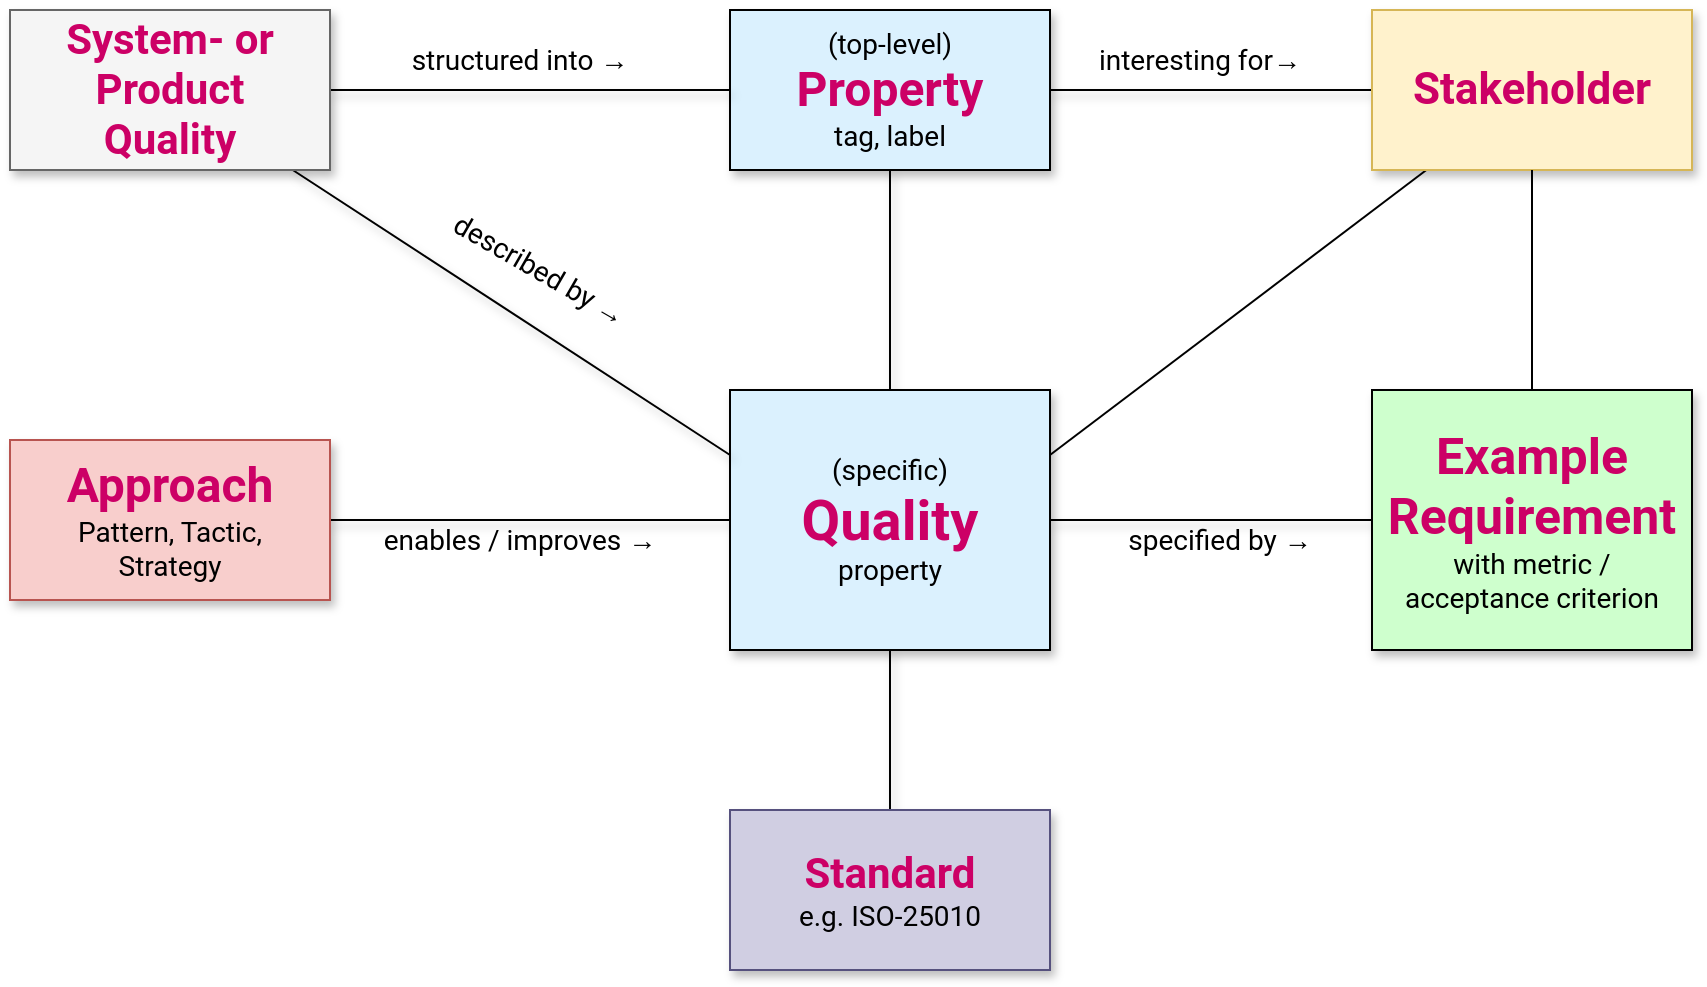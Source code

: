 <mxfile version="27.0.9" pages="2">
  <diagram name="Q42 Meta Model" id="cULiAE64kOLHnHZs_wdY">
    <mxGraphModel dx="1422" dy="823" grid="1" gridSize="10" guides="1" tooltips="1" connect="1" arrows="1" fold="1" page="1" pageScale="1" pageWidth="1169" pageHeight="827" math="0" shadow="0">
      <root>
        <mxCell id="0" />
        <mxCell id="1" parent="0" />
        <mxCell id="bslqSTpE_m5JZVY4g9k7-14" style="edgeStyle=orthogonalEdgeStyle;rounded=0;orthogonalLoop=1;jettySize=auto;html=1;entryX=0;entryY=0.5;entryDx=0;entryDy=0;endArrow=none;startFill=0;fontFamily=Roboto;shadow=1;" parent="1" source="bslqSTpE_m5JZVY4g9k7-1" target="bslqSTpE_m5JZVY4g9k7-3" edge="1">
          <mxGeometry relative="1" as="geometry" />
        </mxCell>
        <mxCell id="bslqSTpE_m5JZVY4g9k7-16" style="edgeStyle=orthogonalEdgeStyle;rounded=0;orthogonalLoop=1;jettySize=auto;html=1;endArrow=none;startFill=0;shadow=1;" parent="1" source="bslqSTpE_m5JZVY4g9k7-1" target="bslqSTpE_m5JZVY4g9k7-2" edge="1">
          <mxGeometry relative="1" as="geometry" />
        </mxCell>
        <mxCell id="bslqSTpE_m5JZVY4g9k7-1" value="&lt;font style=&quot;font-size: 14px;&quot;&gt;(top-level)&lt;/font&gt;&lt;div&gt;&lt;font style=&quot;font-size: 24px; color: rgb(204, 0, 102);&quot;&gt;&lt;b&gt;Property&lt;/b&gt;&lt;/font&gt;&lt;/div&gt;&lt;div&gt;&lt;font style=&quot;font-size: 14px;&quot;&gt;tag, label&lt;/font&gt;&lt;/div&gt;" style="rounded=0;whiteSpace=wrap;html=1;fillColor=light-dark(#dbf1fe, #ededed);fontFamily=Roboto;shadow=1;" parent="1" vertex="1">
          <mxGeometry x="560" y="120" width="160" height="80" as="geometry" />
        </mxCell>
        <mxCell id="bslqSTpE_m5JZVY4g9k7-10" style="rounded=0;orthogonalLoop=1;jettySize=auto;html=1;entryX=0;entryY=0.5;entryDx=0;entryDy=0;endArrow=none;startFill=0;fontFamily=Roboto;shadow=1;" parent="1" source="bslqSTpE_m5JZVY4g9k7-2" target="bslqSTpE_m5JZVY4g9k7-6" edge="1">
          <mxGeometry relative="1" as="geometry" />
        </mxCell>
        <mxCell id="bslqSTpE_m5JZVY4g9k7-13" style="edgeStyle=orthogonalEdgeStyle;rounded=0;orthogonalLoop=1;jettySize=auto;html=1;endArrow=none;startFill=0;fontFamily=Roboto;shadow=1;" parent="1" source="bslqSTpE_m5JZVY4g9k7-2" target="bslqSTpE_m5JZVY4g9k7-8" edge="1">
          <mxGeometry relative="1" as="geometry" />
        </mxCell>
        <mxCell id="bslqSTpE_m5JZVY4g9k7-15" style="edgeStyle=orthogonalEdgeStyle;rounded=0;orthogonalLoop=1;jettySize=auto;html=1;endArrow=none;startFill=0;fontFamily=Roboto;shadow=1;" parent="1" source="bslqSTpE_m5JZVY4g9k7-2" target="bslqSTpE_m5JZVY4g9k7-7" edge="1">
          <mxGeometry relative="1" as="geometry" />
        </mxCell>
        <mxCell id="bslqSTpE_m5JZVY4g9k7-2" value="&lt;div&gt;&lt;font style=&quot;font-size: 14px;&quot;&gt;(specific)&lt;/font&gt;&lt;/div&gt;&lt;font style=&quot;color: rgb(204, 0, 102); font-size: 28px;&quot;&gt;&lt;b style=&quot;&quot;&gt;Quality&lt;/b&gt;&lt;/font&gt;&lt;div&gt;&lt;font style=&quot;font-size: 14px;&quot;&gt;property&lt;/font&gt;&lt;/div&gt;" style="rounded=0;whiteSpace=wrap;html=1;fillColor=#DBF1FE;fontFamily=Roboto;shadow=1;" parent="1" vertex="1">
          <mxGeometry x="560" y="310" width="160" height="130" as="geometry" />
        </mxCell>
        <mxCell id="bslqSTpE_m5JZVY4g9k7-17" style="rounded=0;orthogonalLoop=1;jettySize=auto;html=1;endArrow=none;startFill=0;entryX=1;entryY=0.25;entryDx=0;entryDy=0;" parent="1" source="bslqSTpE_m5JZVY4g9k7-3" target="bslqSTpE_m5JZVY4g9k7-2" edge="1">
          <mxGeometry relative="1" as="geometry" />
        </mxCell>
        <mxCell id="bslqSTpE_m5JZVY4g9k7-3" value="&lt;font style=&quot;font-size: 22px; color: rgb(204, 0, 102);&quot;&gt;&lt;b style=&quot;&quot;&gt;Stakeholder&lt;/b&gt;&lt;/font&gt;" style="rounded=0;whiteSpace=wrap;html=1;fontFamily=Roboto;fillColor=#fff2cc;strokeColor=#d6b656;shadow=1;" parent="1" vertex="1">
          <mxGeometry x="881" y="120" width="160" height="80" as="geometry" />
        </mxCell>
        <mxCell id="bslqSTpE_m5JZVY4g9k7-11" style="edgeStyle=orthogonalEdgeStyle;rounded=0;orthogonalLoop=1;jettySize=auto;html=1;endArrow=none;startFill=0;fontFamily=Roboto;shadow=1;" parent="1" source="bslqSTpE_m5JZVY4g9k7-4" target="bslqSTpE_m5JZVY4g9k7-1" edge="1">
          <mxGeometry relative="1" as="geometry" />
        </mxCell>
        <mxCell id="bslqSTpE_m5JZVY4g9k7-12" style="rounded=0;orthogonalLoop=1;jettySize=auto;html=1;entryX=0;entryY=0.25;entryDx=0;entryDy=0;endArrow=none;startFill=0;fontFamily=Roboto;shadow=1;" parent="1" source="bslqSTpE_m5JZVY4g9k7-4" target="bslqSTpE_m5JZVY4g9k7-2" edge="1">
          <mxGeometry relative="1" as="geometry" />
        </mxCell>
        <mxCell id="bslqSTpE_m5JZVY4g9k7-4" value="&lt;font style=&quot;color: rgb(204, 0, 102);&quot;&gt;System- or&lt;/font&gt;&lt;div&gt;&lt;font style=&quot;color: rgb(204, 0, 102);&quot;&gt;Product&lt;/font&gt;&lt;/div&gt;&lt;div&gt;&lt;font style=&quot;color: rgb(204, 0, 102);&quot;&gt;Quality&lt;/font&gt;&lt;/div&gt;" style="rounded=0;whiteSpace=wrap;html=1;fontFamily=Roboto;fillColor=#f5f5f5;fontColor=#333333;strokeColor=#666666;fontSize=21;fontStyle=1;shadow=1;" parent="1" vertex="1">
          <mxGeometry x="200" y="120" width="160" height="80" as="geometry" />
        </mxCell>
        <mxCell id="bslqSTpE_m5JZVY4g9k7-6" value="&lt;div&gt;&lt;b style=&quot;color: rgb(204, 0, 102); background-color: transparent;&quot;&gt;&lt;font style=&quot;font-size: 25px;&quot;&gt;Example&lt;/font&gt;&lt;/b&gt;&lt;/div&gt;&lt;div&gt;&lt;font color=&quot;#cc0066&quot;&gt;&lt;b style=&quot;&quot;&gt;&lt;font style=&quot;font-size: 25px;&quot;&gt;Requirement&lt;/font&gt;&lt;br&gt;&lt;/b&gt;&lt;/font&gt;&lt;div&gt;&lt;font style=&quot;font-size: 14px;&quot;&gt;with metric /&lt;/font&gt;&lt;/div&gt;&lt;/div&gt;&lt;div&gt;&lt;font style=&quot;font-size: 14px;&quot;&gt;acceptance criterion&lt;/font&gt;&lt;/div&gt;" style="rounded=0;whiteSpace=wrap;html=1;fillColor=light-dark(#ceffcd, #ededed);fontFamily=Roboto;shadow=1;" parent="1" vertex="1">
          <mxGeometry x="881" y="310" width="160" height="130" as="geometry" />
        </mxCell>
        <mxCell id="bslqSTpE_m5JZVY4g9k7-7" value="&lt;font style=&quot;font-size: 21px; color: rgb(204, 0, 102);&quot;&gt;&lt;b style=&quot;&quot;&gt;Standard&lt;/b&gt;&lt;/font&gt;&lt;span style=&quot;font-size: 14px; background-color: transparent; color: light-dark(rgb(0, 0, 0), rgb(255, 255, 255));&quot;&gt;&lt;br&gt;e.g. ISO-25010&lt;/span&gt;" style="rounded=0;whiteSpace=wrap;html=1;fontFamily=Roboto;fillColor=#d0cee2;strokeColor=#56517e;shadow=1;" parent="1" vertex="1">
          <mxGeometry x="560" y="520" width="160" height="80" as="geometry" />
        </mxCell>
        <mxCell id="bslqSTpE_m5JZVY4g9k7-8" value="&lt;font style=&quot;font-size: 24px; color: rgb(204, 0, 102);&quot;&gt;&lt;b&gt;Approach&lt;/b&gt;&lt;/font&gt;&lt;div&gt;&lt;font style=&quot;font-size: 14px;&quot;&gt;Pattern, Tactic,&lt;/font&gt;&lt;/div&gt;&lt;div&gt;&lt;font style=&quot;font-size: 14px;&quot;&gt;Strategy&lt;/font&gt;&lt;/div&gt;" style="rounded=0;whiteSpace=wrap;html=1;fontFamily=Roboto;fillColor=#f8cecc;strokeColor=#b85450;shadow=1;" parent="1" vertex="1">
          <mxGeometry x="200" y="335" width="160" height="80" as="geometry" />
        </mxCell>
        <mxCell id="bslqSTpE_m5JZVY4g9k7-18" style="rounded=0;orthogonalLoop=1;jettySize=auto;html=1;endArrow=none;startFill=0;entryX=0.5;entryY=0;entryDx=0;entryDy=0;exitX=0.5;exitY=1;exitDx=0;exitDy=0;" parent="1" source="bslqSTpE_m5JZVY4g9k7-3" target="bslqSTpE_m5JZVY4g9k7-6" edge="1">
          <mxGeometry relative="1" as="geometry">
            <mxPoint x="925" y="210" as="sourcePoint" />
            <mxPoint x="771" y="345" as="targetPoint" />
          </mxGeometry>
        </mxCell>
        <mxCell id="bslqSTpE_m5JZVY4g9k7-20" value="&lt;p class=&quot;p1&quot; style=&quot;margin: 0px; font-variant-numeric: normal; font-variant-east-asian: normal; font-variant-alternates: normal; font-size-adjust: none; font-kerning: auto; font-optical-sizing: auto; font-feature-settings: normal; font-variation-settings: normal; font-variant-position: normal; font-variant-emoji: normal; font-stretch: normal; line-height: normal;&quot;&gt;&lt;font style=&quot;font-size: 14px;&quot;&gt;interesting for→&lt;/font&gt;&lt;/p&gt;" style="text;html=1;align=center;verticalAlign=middle;whiteSpace=wrap;rounded=0;fontFamily=Roboto;" parent="1" vertex="1">
          <mxGeometry x="730" y="130" width="130" height="30" as="geometry" />
        </mxCell>
        <mxCell id="bslqSTpE_m5JZVY4g9k7-21" value="&lt;p class=&quot;p1&quot; style=&quot;margin: 0px; font-variant-numeric: normal; font-variant-east-asian: normal; font-variant-alternates: normal; font-size-adjust: none; font-kerning: auto; font-optical-sizing: auto; font-feature-settings: normal; font-variation-settings: normal; font-variant-position: normal; font-variant-emoji: normal; font-stretch: normal; line-height: normal;&quot;&gt;&lt;font style=&quot;font-size: 14px;&quot;&gt;structured into →&lt;/font&gt;&lt;/p&gt;" style="text;html=1;align=center;verticalAlign=middle;whiteSpace=wrap;rounded=0;fontFamily=Roboto;" parent="1" vertex="1">
          <mxGeometry x="390" y="130" width="130" height="30" as="geometry" />
        </mxCell>
        <mxCell id="bslqSTpE_m5JZVY4g9k7-22" value="&lt;p class=&quot;p1&quot; style=&quot;margin: 0px; font-variant-numeric: normal; font-variant-east-asian: normal; font-variant-alternates: normal; font-size-adjust: none; font-kerning: auto; font-optical-sizing: auto; font-feature-settings: normal; font-variation-settings: normal; font-variant-position: normal; font-variant-emoji: normal; font-stretch: normal; line-height: normal;&quot;&gt;&lt;font style=&quot;font-size: 14px;&quot;&gt;described by →&lt;/font&gt;&lt;/p&gt;" style="text;html=1;align=center;verticalAlign=middle;whiteSpace=wrap;rounded=0;fontFamily=Roboto;rotation=30;" parent="1" vertex="1">
          <mxGeometry x="400" y="240" width="130" height="20" as="geometry" />
        </mxCell>
        <mxCell id="clB7HIuaLna0Y5BmBfF5-1" value="&lt;p class=&quot;p1&quot; style=&quot;margin: 0px; font-variant-numeric: normal; font-variant-east-asian: normal; font-variant-alternates: normal; font-size-adjust: none; font-kerning: auto; font-optical-sizing: auto; font-feature-settings: normal; font-variation-settings: normal; font-variant-position: normal; font-variant-emoji: normal; font-stretch: normal; line-height: normal;&quot;&gt;&lt;font style=&quot;font-size: 14px;&quot;&gt;specified by →&lt;/font&gt;&lt;/p&gt;" style="text;html=1;align=center;verticalAlign=middle;whiteSpace=wrap;rounded=0;fontFamily=Roboto;" vertex="1" parent="1">
          <mxGeometry x="740" y="370" width="130" height="30" as="geometry" />
        </mxCell>
        <mxCell id="clB7HIuaLna0Y5BmBfF5-2" value="&lt;p class=&quot;p1&quot; style=&quot;margin: 0px; font-variant-numeric: normal; font-variant-east-asian: normal; font-variant-alternates: normal; font-size-adjust: none; font-kerning: auto; font-optical-sizing: auto; font-feature-settings: normal; font-variation-settings: normal; font-variant-position: normal; font-variant-emoji: normal; font-stretch: normal; line-height: normal;&quot;&gt;&lt;font style=&quot;font-size: 14px;&quot;&gt;enables / improves →&lt;/font&gt;&lt;/p&gt;" style="text;html=1;align=center;verticalAlign=middle;whiteSpace=wrap;rounded=0;fontFamily=Roboto;" vertex="1" parent="1">
          <mxGeometry x="380" y="370" width="150" height="30" as="geometry" />
        </mxCell>
      </root>
    </mxGraphModel>
  </diagram>
  <diagram name="Q42 Meta Model - centered" id="bCCqn5V5VFbxqNnXiY7Y">
    <mxGraphModel dx="2591" dy="823" grid="1" gridSize="10" guides="1" tooltips="1" connect="1" arrows="1" fold="1" page="1" pageScale="1" pageWidth="1169" pageHeight="827" math="0" shadow="0">
      <root>
        <mxCell id="E7Qkh1qQ3fL24t5s4WqB-0" />
        <mxCell id="E7Qkh1qQ3fL24t5s4WqB-1" parent="E7Qkh1qQ3fL24t5s4WqB-0" />
        <mxCell id="E7Qkh1qQ3fL24t5s4WqB-2" style="edgeStyle=orthogonalEdgeStyle;rounded=0;orthogonalLoop=1;jettySize=auto;html=1;entryX=0;entryY=0.5;entryDx=0;entryDy=0;endArrow=none;startFill=0;fontFamily=Roboto;shadow=1;" edge="1" parent="E7Qkh1qQ3fL24t5s4WqB-1" source="E7Qkh1qQ3fL24t5s4WqB-4" target="E7Qkh1qQ3fL24t5s4WqB-10">
          <mxGeometry relative="1" as="geometry" />
        </mxCell>
        <mxCell id="E7Qkh1qQ3fL24t5s4WqB-3" style="edgeStyle=orthogonalEdgeStyle;rounded=0;orthogonalLoop=1;jettySize=auto;html=1;endArrow=none;startFill=0;shadow=1;" edge="1" parent="E7Qkh1qQ3fL24t5s4WqB-1" source="E7Qkh1qQ3fL24t5s4WqB-4" target="E7Qkh1qQ3fL24t5s4WqB-8">
          <mxGeometry relative="1" as="geometry" />
        </mxCell>
        <mxCell id="E7Qkh1qQ3fL24t5s4WqB-4" value="&lt;font style=&quot;font-size: 14px;&quot;&gt;(top-level)&lt;/font&gt;&lt;div&gt;&lt;font style=&quot;font-size: 24px; color: rgb(204, 0, 102);&quot;&gt;&lt;b&gt;Property&lt;/b&gt;&lt;/font&gt;&lt;/div&gt;&lt;div&gt;&lt;font style=&quot;font-size: 14px;&quot;&gt;tag, label&lt;/font&gt;&lt;/div&gt;" style="rounded=0;whiteSpace=wrap;html=1;fillColor=light-dark(#dbf1fe, #ededed);fontFamily=Roboto;shadow=1;" vertex="1" parent="E7Qkh1qQ3fL24t5s4WqB-1">
          <mxGeometry x="560" y="120" width="160" height="80" as="geometry" />
        </mxCell>
        <mxCell id="E7Qkh1qQ3fL24t5s4WqB-5" style="rounded=0;orthogonalLoop=1;jettySize=auto;html=1;entryX=0;entryY=0.5;entryDx=0;entryDy=0;endArrow=none;startFill=0;fontFamily=Roboto;shadow=1;" edge="1" parent="E7Qkh1qQ3fL24t5s4WqB-1" source="E7Qkh1qQ3fL24t5s4WqB-8" target="E7Qkh1qQ3fL24t5s4WqB-14">
          <mxGeometry relative="1" as="geometry" />
        </mxCell>
        <mxCell id="E7Qkh1qQ3fL24t5s4WqB-6" style="edgeStyle=orthogonalEdgeStyle;rounded=0;orthogonalLoop=1;jettySize=auto;html=1;endArrow=none;startFill=0;fontFamily=Roboto;shadow=1;" edge="1" parent="E7Qkh1qQ3fL24t5s4WqB-1" source="E7Qkh1qQ3fL24t5s4WqB-8" target="E7Qkh1qQ3fL24t5s4WqB-16">
          <mxGeometry relative="1" as="geometry" />
        </mxCell>
        <mxCell id="E7Qkh1qQ3fL24t5s4WqB-7" style="rounded=0;orthogonalLoop=1;jettySize=auto;html=1;endArrow=none;startFill=0;fontFamily=Roboto;shadow=1;" edge="1" parent="E7Qkh1qQ3fL24t5s4WqB-1" source="E7Qkh1qQ3fL24t5s4WqB-8" target="E7Qkh1qQ3fL24t5s4WqB-15">
          <mxGeometry relative="1" as="geometry" />
        </mxCell>
        <mxCell id="E7Qkh1qQ3fL24t5s4WqB-8" value="&lt;div&gt;&lt;font style=&quot;font-size: 14px;&quot;&gt;(specific)&lt;/font&gt;&lt;/div&gt;&lt;font style=&quot;color: rgb(204, 0, 102); font-size: 28px;&quot;&gt;&lt;b style=&quot;&quot;&gt;Quality&lt;/b&gt;&lt;/font&gt;&lt;div&gt;&lt;font style=&quot;font-size: 17px;&quot;&gt;property&lt;/font&gt;&lt;/div&gt;" style="rounded=0;whiteSpace=wrap;html=1;fillColor=#DBF1FE;fontFamily=Roboto;shadow=1;" vertex="1" parent="E7Qkh1qQ3fL24t5s4WqB-1">
          <mxGeometry x="280" y="461" width="160" height="130" as="geometry" />
        </mxCell>
        <mxCell id="E7Qkh1qQ3fL24t5s4WqB-10" value="&lt;font style=&quot;font-size: 22px; color: rgb(204, 0, 102);&quot;&gt;&lt;b style=&quot;&quot;&gt;Stakeholder&lt;/b&gt;&lt;/font&gt;" style="rounded=0;whiteSpace=wrap;html=1;fontFamily=Roboto;fillColor=#fff2cc;strokeColor=#d6b656;shadow=1;" vertex="1" parent="E7Qkh1qQ3fL24t5s4WqB-1">
          <mxGeometry x="858" y="120" width="160" height="80" as="geometry" />
        </mxCell>
        <mxCell id="E7Qkh1qQ3fL24t5s4WqB-11" style="edgeStyle=orthogonalEdgeStyle;rounded=0;orthogonalLoop=1;jettySize=auto;html=1;endArrow=none;startFill=0;fontFamily=Roboto;shadow=1;" edge="1" parent="E7Qkh1qQ3fL24t5s4WqB-1" source="E7Qkh1qQ3fL24t5s4WqB-13" target="E7Qkh1qQ3fL24t5s4WqB-4">
          <mxGeometry relative="1" as="geometry" />
        </mxCell>
        <mxCell id="E7Qkh1qQ3fL24t5s4WqB-12" style="rounded=0;orthogonalLoop=1;jettySize=auto;html=1;endArrow=none;startFill=0;fontFamily=Roboto;shadow=1;" edge="1" parent="E7Qkh1qQ3fL24t5s4WqB-1" source="E7Qkh1qQ3fL24t5s4WqB-13" target="E7Qkh1qQ3fL24t5s4WqB-8">
          <mxGeometry relative="1" as="geometry" />
        </mxCell>
        <mxCell id="E7Qkh1qQ3fL24t5s4WqB-13" value="&lt;font style=&quot;color: rgb(204, 0, 102);&quot;&gt;System- or&lt;/font&gt;&lt;div&gt;&lt;font style=&quot;color: rgb(204, 0, 102);&quot;&gt;Product&lt;/font&gt;&lt;/div&gt;&lt;div&gt;&lt;font style=&quot;color: rgb(204, 0, 102); font-size: 28px;&quot;&gt;Quality&lt;/font&gt;&lt;/div&gt;" style="rounded=0;whiteSpace=wrap;html=1;fontFamily=Roboto;fillColor=#f5f5f5;fontColor=#333333;strokeColor=#666666;fontSize=21;fontStyle=1;shadow=1;" vertex="1" parent="E7Qkh1qQ3fL24t5s4WqB-1">
          <mxGeometry x="560" y="256" width="160" height="90" as="geometry" />
        </mxCell>
        <mxCell id="E7Qkh1qQ3fL24t5s4WqB-14" value="&lt;div&gt;&lt;b style=&quot;color: rgb(204, 0, 102); background-color: transparent;&quot;&gt;&lt;font style=&quot;font-size: 25px;&quot;&gt;Example&lt;/font&gt;&lt;/b&gt;&lt;/div&gt;&lt;div&gt;&lt;font color=&quot;#cc0066&quot;&gt;&lt;b style=&quot;&quot;&gt;&lt;font style=&quot;font-size: 25px;&quot;&gt;Requirement&lt;/font&gt;&lt;br&gt;&lt;/b&gt;&lt;/font&gt;&lt;div&gt;&lt;font style=&quot;font-size: 14px;&quot;&gt;with metric /&lt;/font&gt;&lt;/div&gt;&lt;/div&gt;&lt;div&gt;&lt;font style=&quot;font-size: 14px;&quot;&gt;acceptance criterion&lt;/font&gt;&lt;/div&gt;" style="rounded=0;whiteSpace=wrap;html=1;fillColor=light-dark(#ceffcd, #ededed);fontFamily=Roboto;shadow=1;" vertex="1" parent="E7Qkh1qQ3fL24t5s4WqB-1">
          <mxGeometry x="858" y="461" width="160" height="130" as="geometry" />
        </mxCell>
        <mxCell id="E7Qkh1qQ3fL24t5s4WqB-15" value="&lt;font style=&quot;font-size: 21px; color: rgb(204, 0, 102);&quot;&gt;&lt;b style=&quot;&quot;&gt;Standard&lt;/b&gt;&lt;/font&gt;&lt;span style=&quot;font-size: 14px; background-color: transparent; color: light-dark(rgb(0, 0, 0), rgb(255, 255, 255));&quot;&gt;&lt;br&gt;e.g. ISO-25010&lt;/span&gt;" style="rounded=0;whiteSpace=wrap;html=1;fontFamily=Roboto;fillColor=#d0cee2;strokeColor=#56517e;shadow=1;" vertex="1" parent="E7Qkh1qQ3fL24t5s4WqB-1">
          <mxGeometry x="560" y="410" width="160" height="80" as="geometry" />
        </mxCell>
        <mxCell id="E7Qkh1qQ3fL24t5s4WqB-16" value="&lt;font style=&quot;font-size: 24px; color: rgb(204, 0, 102);&quot;&gt;&lt;b&gt;Approach&lt;/b&gt;&lt;/font&gt;&lt;div&gt;&lt;font style=&quot;font-size: 14px;&quot;&gt;Pattern, Tactic,&lt;/font&gt;&lt;/div&gt;&lt;div&gt;&lt;font style=&quot;font-size: 14px;&quot;&gt;Strategy&lt;/font&gt;&lt;/div&gt;" style="rounded=0;whiteSpace=wrap;html=1;fontFamily=Roboto;fillColor=#f8cecc;strokeColor=#b85450;shadow=1;" vertex="1" parent="E7Qkh1qQ3fL24t5s4WqB-1">
          <mxGeometry x="-50" y="486" width="160" height="80" as="geometry" />
        </mxCell>
        <mxCell id="E7Qkh1qQ3fL24t5s4WqB-17" style="rounded=0;orthogonalLoop=1;jettySize=auto;html=1;endArrow=none;startFill=0;entryX=0.5;entryY=0;entryDx=0;entryDy=0;exitX=0.5;exitY=1;exitDx=0;exitDy=0;" edge="1" parent="E7Qkh1qQ3fL24t5s4WqB-1" source="E7Qkh1qQ3fL24t5s4WqB-10" target="E7Qkh1qQ3fL24t5s4WqB-14">
          <mxGeometry relative="1" as="geometry">
            <mxPoint x="883" y="210" as="sourcePoint" />
            <mxPoint x="729" y="345" as="targetPoint" />
          </mxGeometry>
        </mxCell>
        <mxCell id="E7Qkh1qQ3fL24t5s4WqB-18" value="&lt;p class=&quot;p1&quot; style=&quot;margin: 0px; font-variant-numeric: normal; font-variant-east-asian: normal; font-variant-alternates: normal; font-size-adjust: none; font-kerning: auto; font-optical-sizing: auto; font-feature-settings: normal; font-variation-settings: normal; font-variant-position: normal; font-variant-emoji: normal; font-stretch: normal; line-height: normal;&quot;&gt;&lt;font style=&quot;font-size: 14px;&quot;&gt;interesting for→&lt;/font&gt;&lt;/p&gt;" style="text;html=1;align=center;verticalAlign=middle;whiteSpace=wrap;rounded=0;fontFamily=Roboto;" vertex="1" parent="E7Qkh1qQ3fL24t5s4WqB-1">
          <mxGeometry x="727" y="130" width="130" height="30" as="geometry" />
        </mxCell>
        <mxCell id="E7Qkh1qQ3fL24t5s4WqB-19" value="&lt;p class=&quot;p1&quot; style=&quot;margin: 0px; font-variant-numeric: normal; font-variant-east-asian: normal; font-variant-alternates: normal; font-size-adjust: none; font-kerning: auto; font-optical-sizing: auto; font-feature-settings: normal; font-variation-settings: normal; font-variant-position: normal; font-variant-emoji: normal; font-stretch: normal; line-height: normal;&quot;&gt;&lt;font style=&quot;font-size: 14px;&quot;&gt;structured into →&lt;/font&gt;&lt;/p&gt;" style="text;html=1;align=center;verticalAlign=middle;whiteSpace=wrap;rounded=0;fontFamily=Roboto;" vertex="1" parent="E7Qkh1qQ3fL24t5s4WqB-1">
          <mxGeometry x="390" y="130" width="130" height="30" as="geometry" />
        </mxCell>
        <mxCell id="E7Qkh1qQ3fL24t5s4WqB-20" value="&lt;p class=&quot;p1&quot; style=&quot;margin: 0px; font-variant-numeric: normal; font-variant-east-asian: normal; font-variant-alternates: normal; font-size-adjust: none; font-kerning: auto; font-optical-sizing: auto; font-feature-settings: normal; font-variation-settings: normal; font-variant-position: normal; font-variant-emoji: normal; font-stretch: normal; line-height: normal;&quot;&gt;&lt;font style=&quot;font-size: 14px;&quot;&gt;describes →&lt;/font&gt;&lt;/p&gt;" style="text;html=1;align=center;verticalAlign=middle;whiteSpace=wrap;rounded=0;fontFamily=Roboto;rotation=321;" vertex="1" parent="E7Qkh1qQ3fL24t5s4WqB-1">
          <mxGeometry x="430" y="390" width="130" height="20" as="geometry" />
        </mxCell>
        <mxCell id="E7Qkh1qQ3fL24t5s4WqB-21" value="&lt;p class=&quot;p1&quot; style=&quot;margin: 0px; font-variant-numeric: normal; font-variant-east-asian: normal; font-variant-alternates: normal; font-size-adjust: none; font-kerning: auto; font-optical-sizing: auto; font-feature-settings: normal; font-variation-settings: normal; font-variant-position: normal; font-variant-emoji: normal; font-stretch: normal; line-height: normal;&quot;&gt;&lt;font style=&quot;font-size: 14px;&quot;&gt;specified by →&lt;/font&gt;&lt;/p&gt;" style="text;html=1;align=center;verticalAlign=middle;whiteSpace=wrap;rounded=0;fontFamily=Roboto;" vertex="1" parent="E7Qkh1qQ3fL24t5s4WqB-1">
          <mxGeometry x="575" y="524" width="130" height="30" as="geometry" />
        </mxCell>
        <mxCell id="E7Qkh1qQ3fL24t5s4WqB-22" value="&lt;p class=&quot;p1&quot; style=&quot;margin: 0px; font-variant-numeric: normal; font-variant-east-asian: normal; font-variant-alternates: normal; font-size-adjust: none; font-kerning: auto; font-optical-sizing: auto; font-feature-settings: normal; font-variation-settings: normal; font-variant-position: normal; font-variant-emoji: normal; font-stretch: normal; line-height: normal;&quot;&gt;&lt;font style=&quot;font-size: 14px;&quot;&gt;enables / improves →&lt;/font&gt;&lt;/p&gt;" style="text;html=1;align=center;verticalAlign=middle;whiteSpace=wrap;rounded=0;fontFamily=Roboto;" vertex="1" parent="E7Qkh1qQ3fL24t5s4WqB-1">
          <mxGeometry x="120" y="497" width="150" height="30" as="geometry" />
        </mxCell>
        <mxCell id="8TkiiC5X1mZdVFHcJJXl-0" style="rounded=0;orthogonalLoop=1;jettySize=auto;html=1;endArrow=none;startFill=0;fontFamily=Roboto;shadow=1;exitX=1;exitY=0.25;exitDx=0;exitDy=0;entryX=0.25;entryY=1;entryDx=0;entryDy=0;" edge="1" parent="E7Qkh1qQ3fL24t5s4WqB-1" source="E7Qkh1qQ3fL24t5s4WqB-15" target="E7Qkh1qQ3fL24t5s4WqB-10">
          <mxGeometry relative="1" as="geometry">
            <mxPoint x="650" y="276" as="sourcePoint" />
            <mxPoint x="650" y="210" as="targetPoint" />
          </mxGeometry>
        </mxCell>
        <mxCell id="8TkiiC5X1mZdVFHcJJXl-2" value="&lt;p class=&quot;p1&quot; style=&quot;margin: 0px; font-variant-numeric: normal; font-variant-east-asian: normal; font-variant-alternates: normal; font-size-adjust: none; font-kerning: auto; font-optical-sizing: auto; font-feature-settings: normal; font-variation-settings: normal; font-variant-position: normal; font-variant-emoji: normal; font-stretch: normal; line-height: normal;&quot;&gt;&lt;font style=&quot;font-size: 14px;&quot;&gt;compliance&lt;/font&gt;&lt;/p&gt;&lt;p class=&quot;p1&quot; style=&quot;margin: 0px; font-variant-numeric: normal; font-variant-east-asian: normal; font-variant-alternates: normal; font-size-adjust: none; font-kerning: auto; font-optical-sizing: auto; font-feature-settings: normal; font-variation-settings: normal; font-variant-position: normal; font-variant-emoji: normal; font-stretch: normal; line-height: normal;&quot;&gt;&lt;font style=&quot;font-size: 14px;&quot;&gt;required by&lt;/font&gt;&lt;span style=&quot;font-size: 14px; background-color: transparent; color: light-dark(rgb(0, 0, 0), rgb(255, 255, 255));&quot;&gt;&amp;nbsp;&lt;/span&gt;&lt;span style=&quot;font-size: 14px; background-color: transparent; color: light-dark(rgb(0, 0, 0), rgb(255, 255, 255));&quot;&gt;→&lt;/span&gt;&lt;/p&gt;" style="text;html=1;align=center;verticalAlign=middle;whiteSpace=wrap;rounded=0;fontFamily=Roboto;rotation=309;" vertex="1" parent="E7Qkh1qQ3fL24t5s4WqB-1">
          <mxGeometry x="710" y="300" width="130" height="30" as="geometry" />
        </mxCell>
        <mxCell id="8TkiiC5X1mZdVFHcJJXl-4" value="&lt;p class=&quot;p1&quot; style=&quot;margin: 0px; font-variant-numeric: normal; font-variant-east-asian: normal; font-variant-alternates: normal; font-size-adjust: none; font-kerning: auto; font-optical-sizing: auto; font-feature-settings: normal; font-variation-settings: normal; font-variant-position: normal; font-variant-emoji: normal; font-stretch: normal; line-height: normal;&quot;&gt;&lt;font style=&quot;font-size: 14px;&quot;&gt;&amp;nbsp;contained in&amp;nbsp;&lt;/font&gt;&lt;span style=&quot;font-size: 14px; background-color: transparent; color: light-dark(rgb(0, 0, 0), rgb(255, 255, 255));&quot;&gt;&amp;nbsp;&lt;/span&gt;&lt;span style=&quot;font-size: 14px; background-color: transparent; color: light-dark(rgb(0, 0, 0), rgb(255, 255, 255));&quot;&gt;→&lt;/span&gt;&lt;/p&gt;" style="text;html=1;align=center;verticalAlign=middle;whiteSpace=wrap;rounded=0;fontFamily=Roboto;rotation=345;" vertex="1" parent="E7Qkh1qQ3fL24t5s4WqB-1">
          <mxGeometry x="439.63" y="466.68" width="115" height="20" as="geometry" />
        </mxCell>
        <mxCell id="8TkiiC5X1mZdVFHcJJXl-5" value="&lt;p class=&quot;p1&quot; style=&quot;margin: 0px; font-variant-numeric: normal; font-variant-east-asian: normal; font-variant-alternates: normal; font-size-adjust: none; font-kerning: auto; font-optical-sizing: auto; font-feature-settings: normal; font-variation-settings: normal; font-variant-position: normal; font-variant-emoji: normal; font-stretch: normal; line-height: normal;&quot;&gt;&lt;font style=&quot;font-size: 14px;&quot;&gt;ensure understanding&amp;nbsp;&lt;/font&gt;&lt;span style=&quot;font-size: 14px; background-color: transparent; color: light-dark(rgb(0, 0, 0), rgb(255, 255, 255));&quot;&gt;→&lt;/span&gt;&lt;/p&gt;" style="text;html=1;align=center;verticalAlign=middle;whiteSpace=wrap;rounded=0;fontFamily=Roboto;rotation=-90;" vertex="1" parent="E7Qkh1qQ3fL24t5s4WqB-1">
          <mxGeometry x="890" y="330" width="130" height="30" as="geometry" />
        </mxCell>
      </root>
    </mxGraphModel>
  </diagram>
</mxfile>
